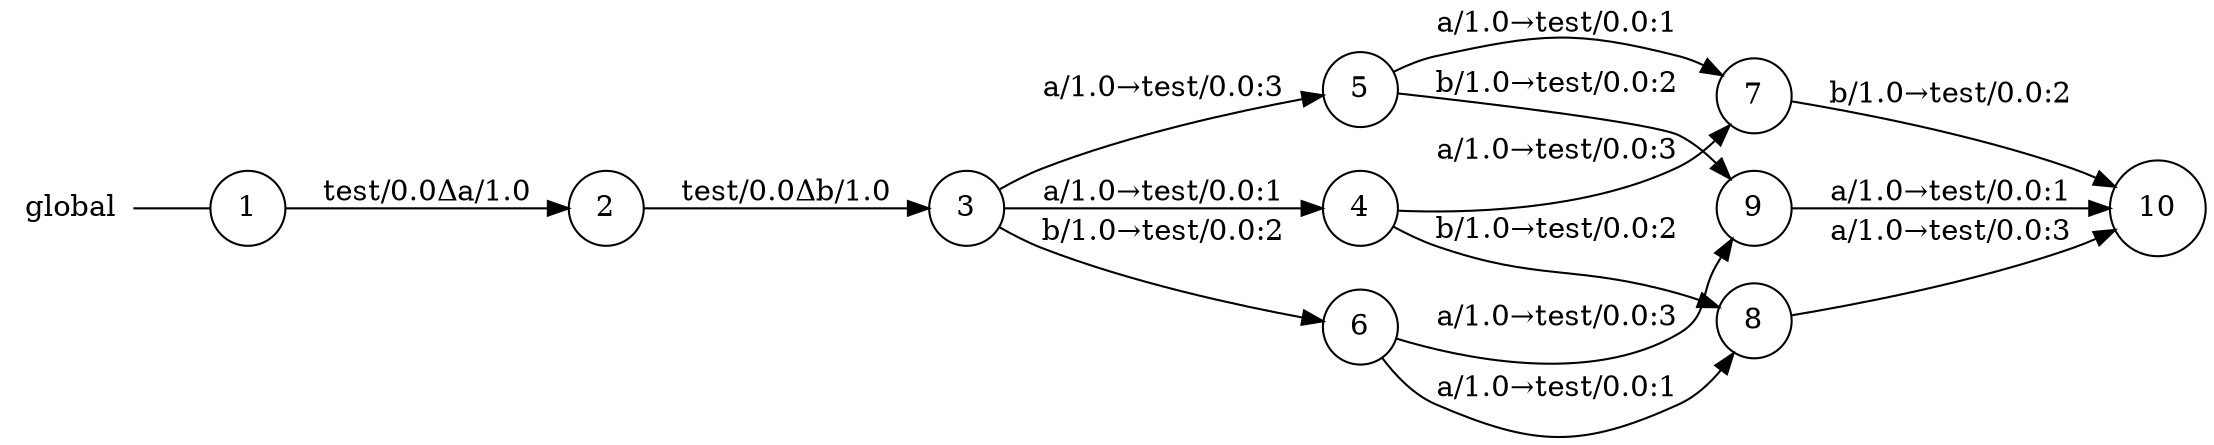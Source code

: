 digraph global {
	rankdir="LR";
	n_0 [label="global", shape="plaintext"];
	n_1 [id="5", shape=circle, label="5"];
	n_2 [id="6", shape=circle, label="6"];
	n_3 [id="10", shape=circle, label="10"];
	n_4 [id="1", shape=circle, label="1"];
	n_0 -> n_4 [arrowhead=none];
	n_5 [id="9", shape=circle, label="9"];
	n_6 [id="2", shape=circle, label="2"];
	n_7 [id="8", shape=circle, label="8"];
	n_8 [id="4", shape=circle, label="4"];
	n_9 [id="7", shape=circle, label="7"];
	n_10 [id="3", shape=circle, label="3"];

	n_4 -> n_6 [id="[$e|0]", label="test/0.0Δa/1.0"];
	n_1 -> n_5 [id="[$e|8]", label="b/1.0→test/0.0:2"];
	n_1 -> n_9 [id="[$e|7]", label="a/1.0→test/0.0:1"];
	n_9 -> n_3 [id="[$e|11]", label="b/1.0→test/0.0:2"];
	n_6 -> n_10 [id="[$e|1]", label="test/0.0Δb/1.0"];
	n_7 -> n_3 [id="[$e|12]", label="a/1.0→test/0.0:3"];
	n_10 -> n_8 [id="[$e|2]", label="a/1.0→test/0.0:1"];
	n_10 -> n_1 [id="[$e|3]", label="a/1.0→test/0.0:3"];
	n_10 -> n_2 [id="[$e|4]", label="b/1.0→test/0.0:2"];
	n_2 -> n_5 [id="[$e|10]", label="a/1.0→test/0.0:3"];
	n_2 -> n_7 [id="[$e|9]", label="a/1.0→test/0.0:1"];
	n_8 -> n_7 [id="[$e|6]", label="b/1.0→test/0.0:2"];
	n_5 -> n_3 [id="[$e|13]", label="a/1.0→test/0.0:1"];
	n_8 -> n_9 [id="[$e|5]", label="a/1.0→test/0.0:3"];
}
